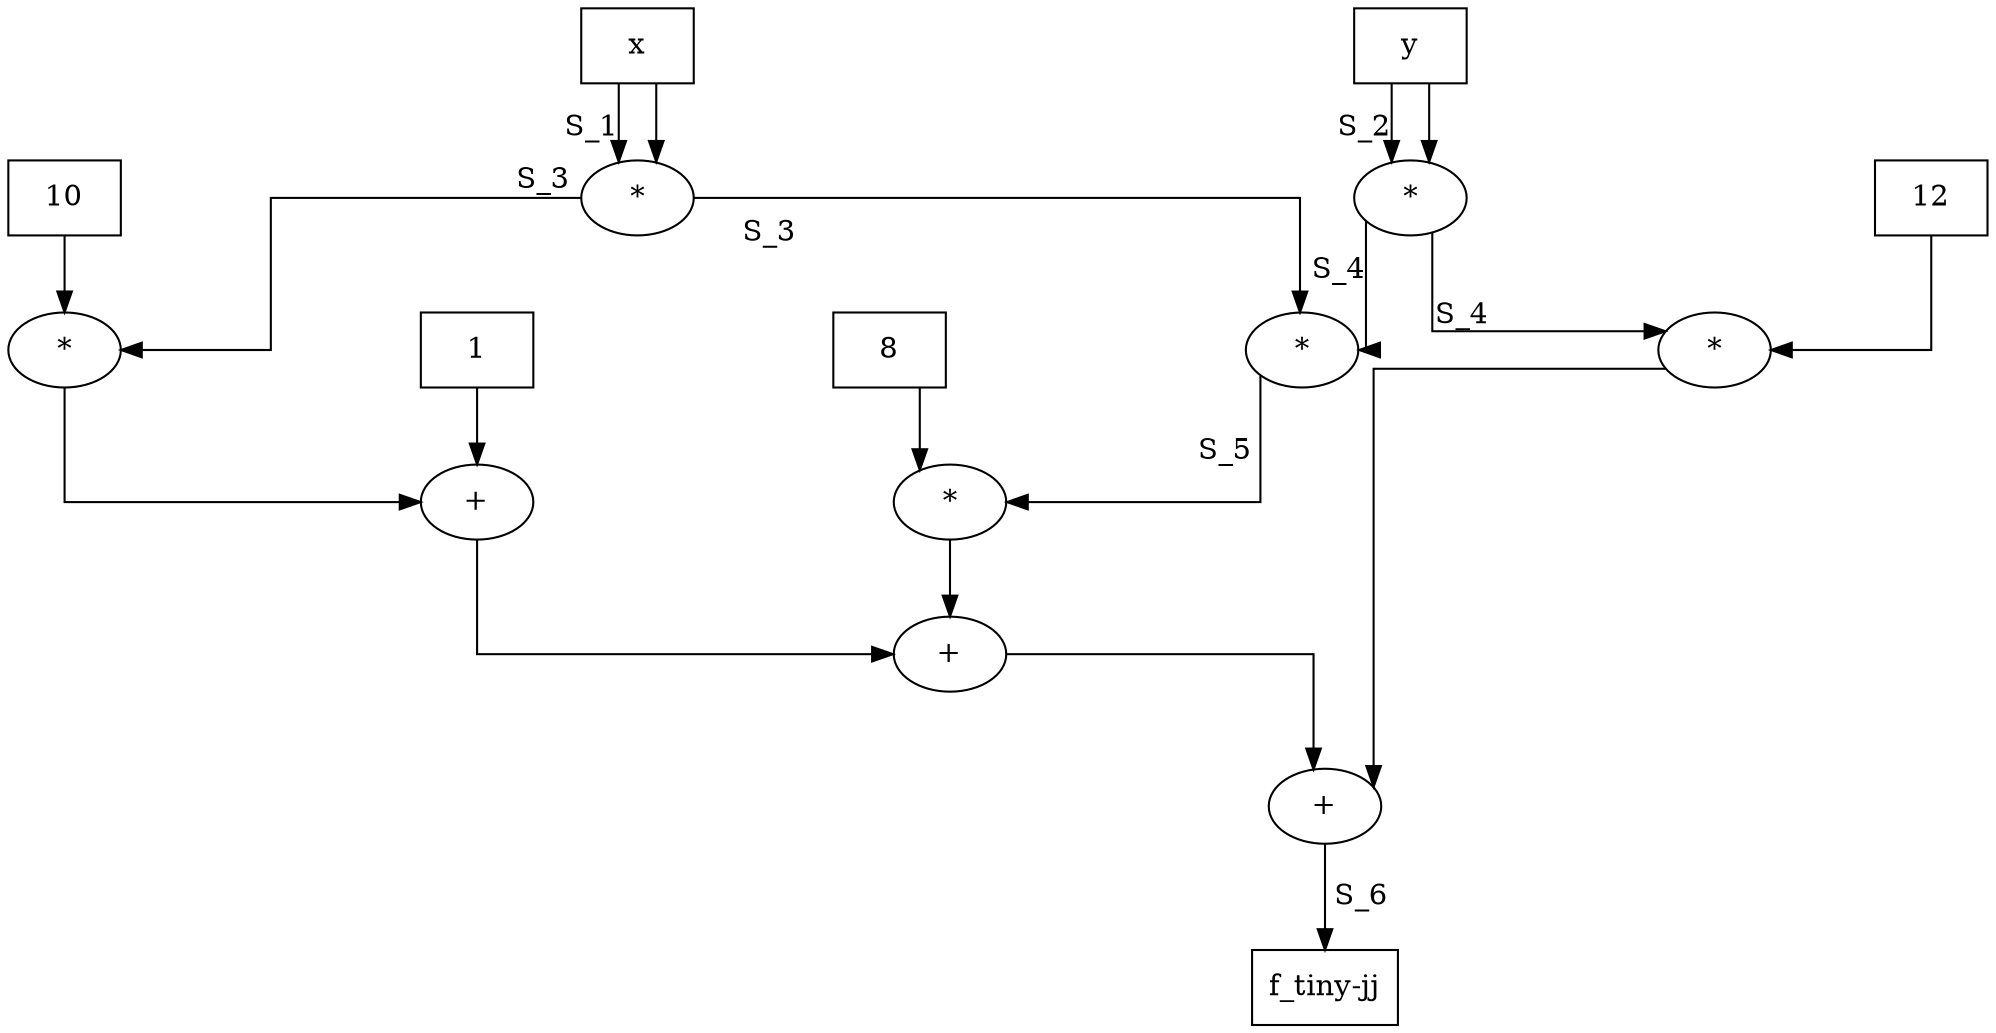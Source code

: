 digraph G2 {
	graph [forcelabels=true,
		nodesep=2.0,
		splines=ortho
	];
	n1	[label=x,
		shape=box];
	n4	[label="*"];
	n1 -> n4	[xlabel=S_1];
	n1 -> n4;
	n8	[label="*"];
	n4 -> n8	[labeldistance=2,
		taillabel=S_3];
	n10	[label="*"];
	n4 -> n10	[labeldistance=4,
		taillabel=S_3];
	n2	[label=y,
		shape=box];
	n5	[label="*"];
	n2 -> n5	[xlabel=S_2];
	n2 -> n5;
	n5 -> n10	[xlabel=S_4];
	n13	[label="*"];
	n5 -> n13	[xlabel=S_4];
	n3	[label=10,
		shape=box];
	n3 -> n8;
	n11	[label="+"];
	n8 -> n11;
	n12	[label="*"];
	n10 -> n12	[labeldistance=4,
		taillabel=S_5];
	n15	[label="+"];
	n13 -> n15;
	n6	[label=12,
		shape=box];
	n6 -> n13;
	n7	[label=1,
		shape=box];
	n7 -> n11;
	n14	[label="+"];
	n11 -> n14;
	n9	[label=8,
		shape=box];
	n9 -> n12;
	n12 -> n14;
	n14 -> n15;
	n16	[label="f_tiny-jj",
		shape=box];
	n15 -> n16	[label=" S_6",
		labeldistance=2];
}
